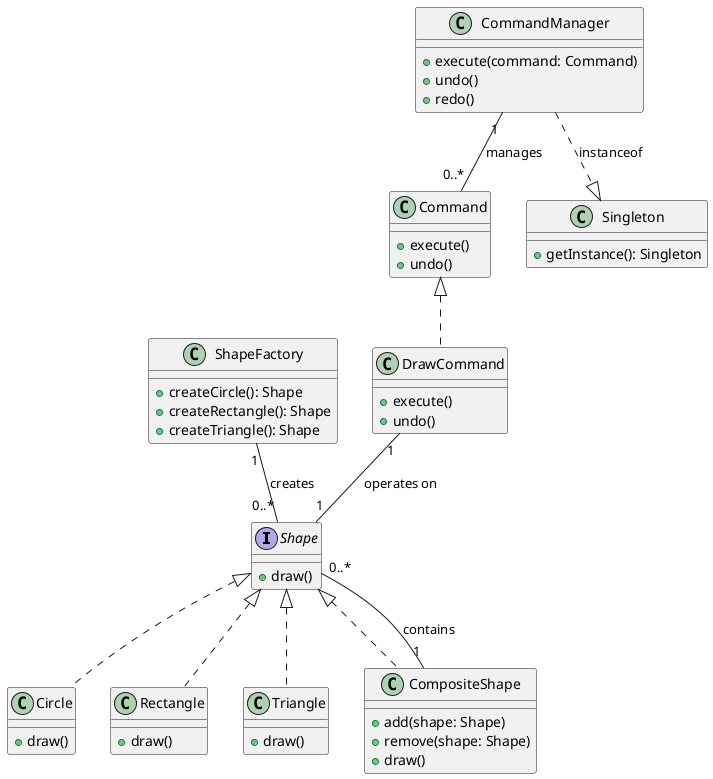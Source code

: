 @startuml

' 定义接口和类
interface Shape {
    +draw()
}

class Circle implements Shape {
    +draw()
}

class Rectangle implements Shape {
    +draw()
}

class Triangle implements Shape {
    +draw()
}

class CompositeShape implements Shape {
'    -shapes: List<Shape>
    +add(shape: Shape)
    +remove(shape: Shape)
    +draw()
}

class ShapeFactory {
    +createCircle(): Shape
    +createRectangle(): Shape
    +createTriangle(): Shape
}

class Command {
    +execute()
    +undo()
}

class DrawCommand implements Command {
'    -shape: Shape
    +execute()
    +undo()
}

class CommandManager {
'    -commandHistory: Stack<Command>
    +execute(command: Command)
    +undo()
    +redo()
}

' 定义关系
ShapeFactory "1" -- "0..*" Shape : creates
CompositeShape "1" -- "0..*" Shape : contains
CommandManager "1" -- "0..*" Command : manages
DrawCommand "1" -- "1" Shape : operates on

' 定义单例
class Singleton {
'    -instance: Singleton
    +getInstance(): Singleton
}

CommandManager ..|> Singleton : instanceof

@enduml
